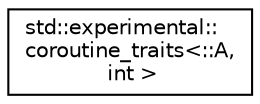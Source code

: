digraph "Graphical Class Hierarchy"
{
  edge [fontname="Helvetica",fontsize="10",labelfontname="Helvetica",labelfontsize="10"];
  node [fontname="Helvetica",fontsize="10",shape=record];
  rankdir="LR";
  Node0 [label="std::experimental::\lcoroutine_traits\<::A,\l int \>",height=0.2,width=0.4,color="black", fillcolor="white", style="filled",URL="$structstd_1_1experimental_1_1coroutine__traits_3_1_1_a_00_01int_01_4.html"];
}

